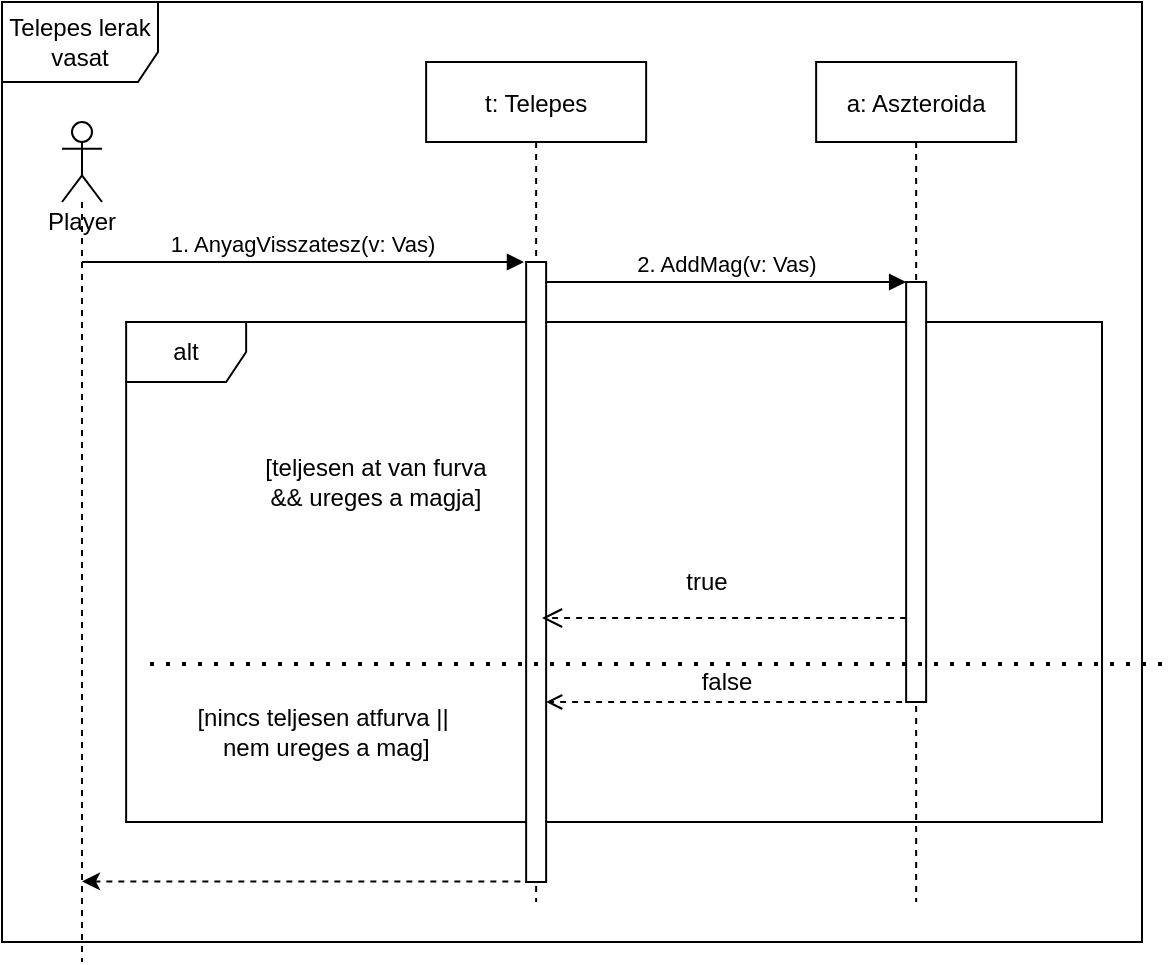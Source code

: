 <mxfile version="14.5.3" type="github">
  <diagram id="XJzrdRD4um5p6lvfWPQP" name="Page-1">
    <mxGraphModel dx="1038" dy="548" grid="1" gridSize="10" guides="1" tooltips="1" connect="1" arrows="1" fold="1" page="1" pageScale="1" pageWidth="827" pageHeight="1169" math="0" shadow="0">
      <root>
        <mxCell id="0" />
        <mxCell id="1" parent="0" />
        <mxCell id="-XDfaOVvt4mvj84lM9OF-3" value="alt" style="shape=umlFrame;whiteSpace=wrap;html=1;" parent="1" vertex="1">
          <mxGeometry x="92.07" y="190" width="487.93" height="250" as="geometry" />
        </mxCell>
        <mxCell id="-XDfaOVvt4mvj84lM9OF-1" value="Telepes lerak vasat" style="shape=umlFrame;whiteSpace=wrap;html=1;width=78;height=40;" parent="1" vertex="1">
          <mxGeometry x="30" y="30" width="570" height="470" as="geometry" />
        </mxCell>
        <mxCell id="-XDfaOVvt4mvj84lM9OF-5" value="t: Telepes" style="shape=umlLifeline;perimeter=lifelinePerimeter;container=1;collapsible=0;recursiveResize=0;rounded=0;shadow=0;strokeWidth=1;" parent="1" vertex="1">
          <mxGeometry x="242.07" y="60" width="110" height="420" as="geometry" />
        </mxCell>
        <mxCell id="-XDfaOVvt4mvj84lM9OF-6" value="" style="points=[];perimeter=orthogonalPerimeter;rounded=0;shadow=0;strokeWidth=1;" parent="-XDfaOVvt4mvj84lM9OF-5" vertex="1">
          <mxGeometry x="50" y="100" width="10" height="310" as="geometry" />
        </mxCell>
        <mxCell id="-XDfaOVvt4mvj84lM9OF-7" value="a: Aszteroida" style="shape=umlLifeline;perimeter=lifelinePerimeter;container=1;collapsible=0;recursiveResize=0;rounded=0;shadow=0;strokeWidth=1;" parent="1" vertex="1">
          <mxGeometry x="437.07" y="60" width="100" height="420" as="geometry" />
        </mxCell>
        <mxCell id="-XDfaOVvt4mvj84lM9OF-8" value="" style="html=1;points=[];perimeter=orthogonalPerimeter;" parent="-XDfaOVvt4mvj84lM9OF-7" vertex="1">
          <mxGeometry x="45" y="110" width="10" height="210" as="geometry" />
        </mxCell>
        <mxCell id="-XDfaOVvt4mvj84lM9OF-9" value="" style="endArrow=classic;html=1;dashed=1;strokeColor=#000000;exitX=-0.29;exitY=0.999;exitDx=0;exitDy=0;exitPerimeter=0;" parent="1" source="-XDfaOVvt4mvj84lM9OF-6" target="-XDfaOVvt4mvj84lM9OF-22" edge="1">
          <mxGeometry width="50" height="50" relative="1" as="geometry">
            <mxPoint x="310" y="530" as="sourcePoint" />
            <mxPoint x="80" y="470" as="targetPoint" />
          </mxGeometry>
        </mxCell>
        <mxCell id="-XDfaOVvt4mvj84lM9OF-10" value="[teljesen at van furva &amp;amp;&amp;amp; ureges a magja]" style="text;html=1;strokeColor=none;fillColor=none;align=center;verticalAlign=middle;whiteSpace=wrap;rounded=0;" parent="1" vertex="1">
          <mxGeometry x="152.07" y="250" width="130" height="40" as="geometry" />
        </mxCell>
        <mxCell id="-XDfaOVvt4mvj84lM9OF-11" value="2. AddMag(v: Vas)" style="html=1;verticalAlign=bottom;endArrow=block;entryX=0;entryY=0;" parent="1" source="-XDfaOVvt4mvj84lM9OF-6" target="-XDfaOVvt4mvj84lM9OF-8" edge="1">
          <mxGeometry relative="1" as="geometry">
            <mxPoint x="297.07" y="390.0" as="sourcePoint" />
          </mxGeometry>
        </mxCell>
        <mxCell id="-XDfaOVvt4mvj84lM9OF-12" value="" style="html=1;verticalAlign=bottom;endArrow=open;dashed=1;endSize=8;" parent="1" source="-XDfaOVvt4mvj84lM9OF-8" edge="1">
          <mxGeometry relative="1" as="geometry">
            <mxPoint x="300" y="338" as="targetPoint" />
          </mxGeometry>
        </mxCell>
        <mxCell id="-XDfaOVvt4mvj84lM9OF-17" value="true" style="text;html=1;align=center;verticalAlign=middle;resizable=0;points=[];autosize=1;" parent="1" vertex="1">
          <mxGeometry x="362.07" y="310" width="40" height="20" as="geometry" />
        </mxCell>
        <mxCell id="-XDfaOVvt4mvj84lM9OF-18" value="" style="endArrow=open;html=1;dashed=1;exitX=0.4;exitY=1;exitDx=0;exitDy=0;exitPerimeter=0;endFill=0;" parent="1" source="-XDfaOVvt4mvj84lM9OF-8" target="-XDfaOVvt4mvj84lM9OF-6" edge="1">
          <mxGeometry width="50" height="50" relative="1" as="geometry">
            <mxPoint x="472.07" y="450" as="sourcePoint" />
            <mxPoint x="522.07" y="400" as="targetPoint" />
          </mxGeometry>
        </mxCell>
        <mxCell id="-XDfaOVvt4mvj84lM9OF-19" value="&lt;span&gt;[nincs teljesen atfurva ||&lt;br&gt;&amp;nbsp;nem ureges a mag]&lt;/span&gt;" style="text;html=1;align=center;verticalAlign=middle;resizable=0;points=[];autosize=1;" parent="1" vertex="1">
          <mxGeometry x="120" y="380" width="140" height="30" as="geometry" />
        </mxCell>
        <mxCell id="-XDfaOVvt4mvj84lM9OF-20" value="false" style="text;html=1;align=center;verticalAlign=middle;resizable=0;points=[];autosize=1;" parent="1" vertex="1">
          <mxGeometry x="372.07" y="360" width="40" height="20" as="geometry" />
        </mxCell>
        <mxCell id="-XDfaOVvt4mvj84lM9OF-21" value="" style="endArrow=none;dashed=1;html=1;dashPattern=1 3;strokeWidth=2;" parent="1" edge="1">
          <mxGeometry width="50" height="50" relative="1" as="geometry">
            <mxPoint x="610" y="361" as="sourcePoint" />
            <mxPoint x="100" y="361" as="targetPoint" />
            <Array as="points" />
          </mxGeometry>
        </mxCell>
        <mxCell id="-XDfaOVvt4mvj84lM9OF-22" value="Player" style="shape=umlLifeline;participant=umlActor;perimeter=lifelinePerimeter;whiteSpace=wrap;html=1;container=1;collapsible=0;recursiveResize=0;verticalAlign=top;spacingTop=36;outlineConnect=0;" parent="1" vertex="1">
          <mxGeometry x="60" y="90" width="20" height="420" as="geometry" />
        </mxCell>
        <mxCell id="-XDfaOVvt4mvj84lM9OF-23" value="1. AnyagVisszatesz(v: Vas)" style="verticalAlign=bottom;startArrow=none;endArrow=block;startSize=8;shadow=0;strokeWidth=1;startFill=0;" parent="1" source="-XDfaOVvt4mvj84lM9OF-22" edge="1">
          <mxGeometry relative="1" as="geometry">
            <mxPoint x="162.07" y="130" as="sourcePoint" />
            <mxPoint x="291" y="160" as="targetPoint" />
          </mxGeometry>
        </mxCell>
      </root>
    </mxGraphModel>
  </diagram>
</mxfile>

